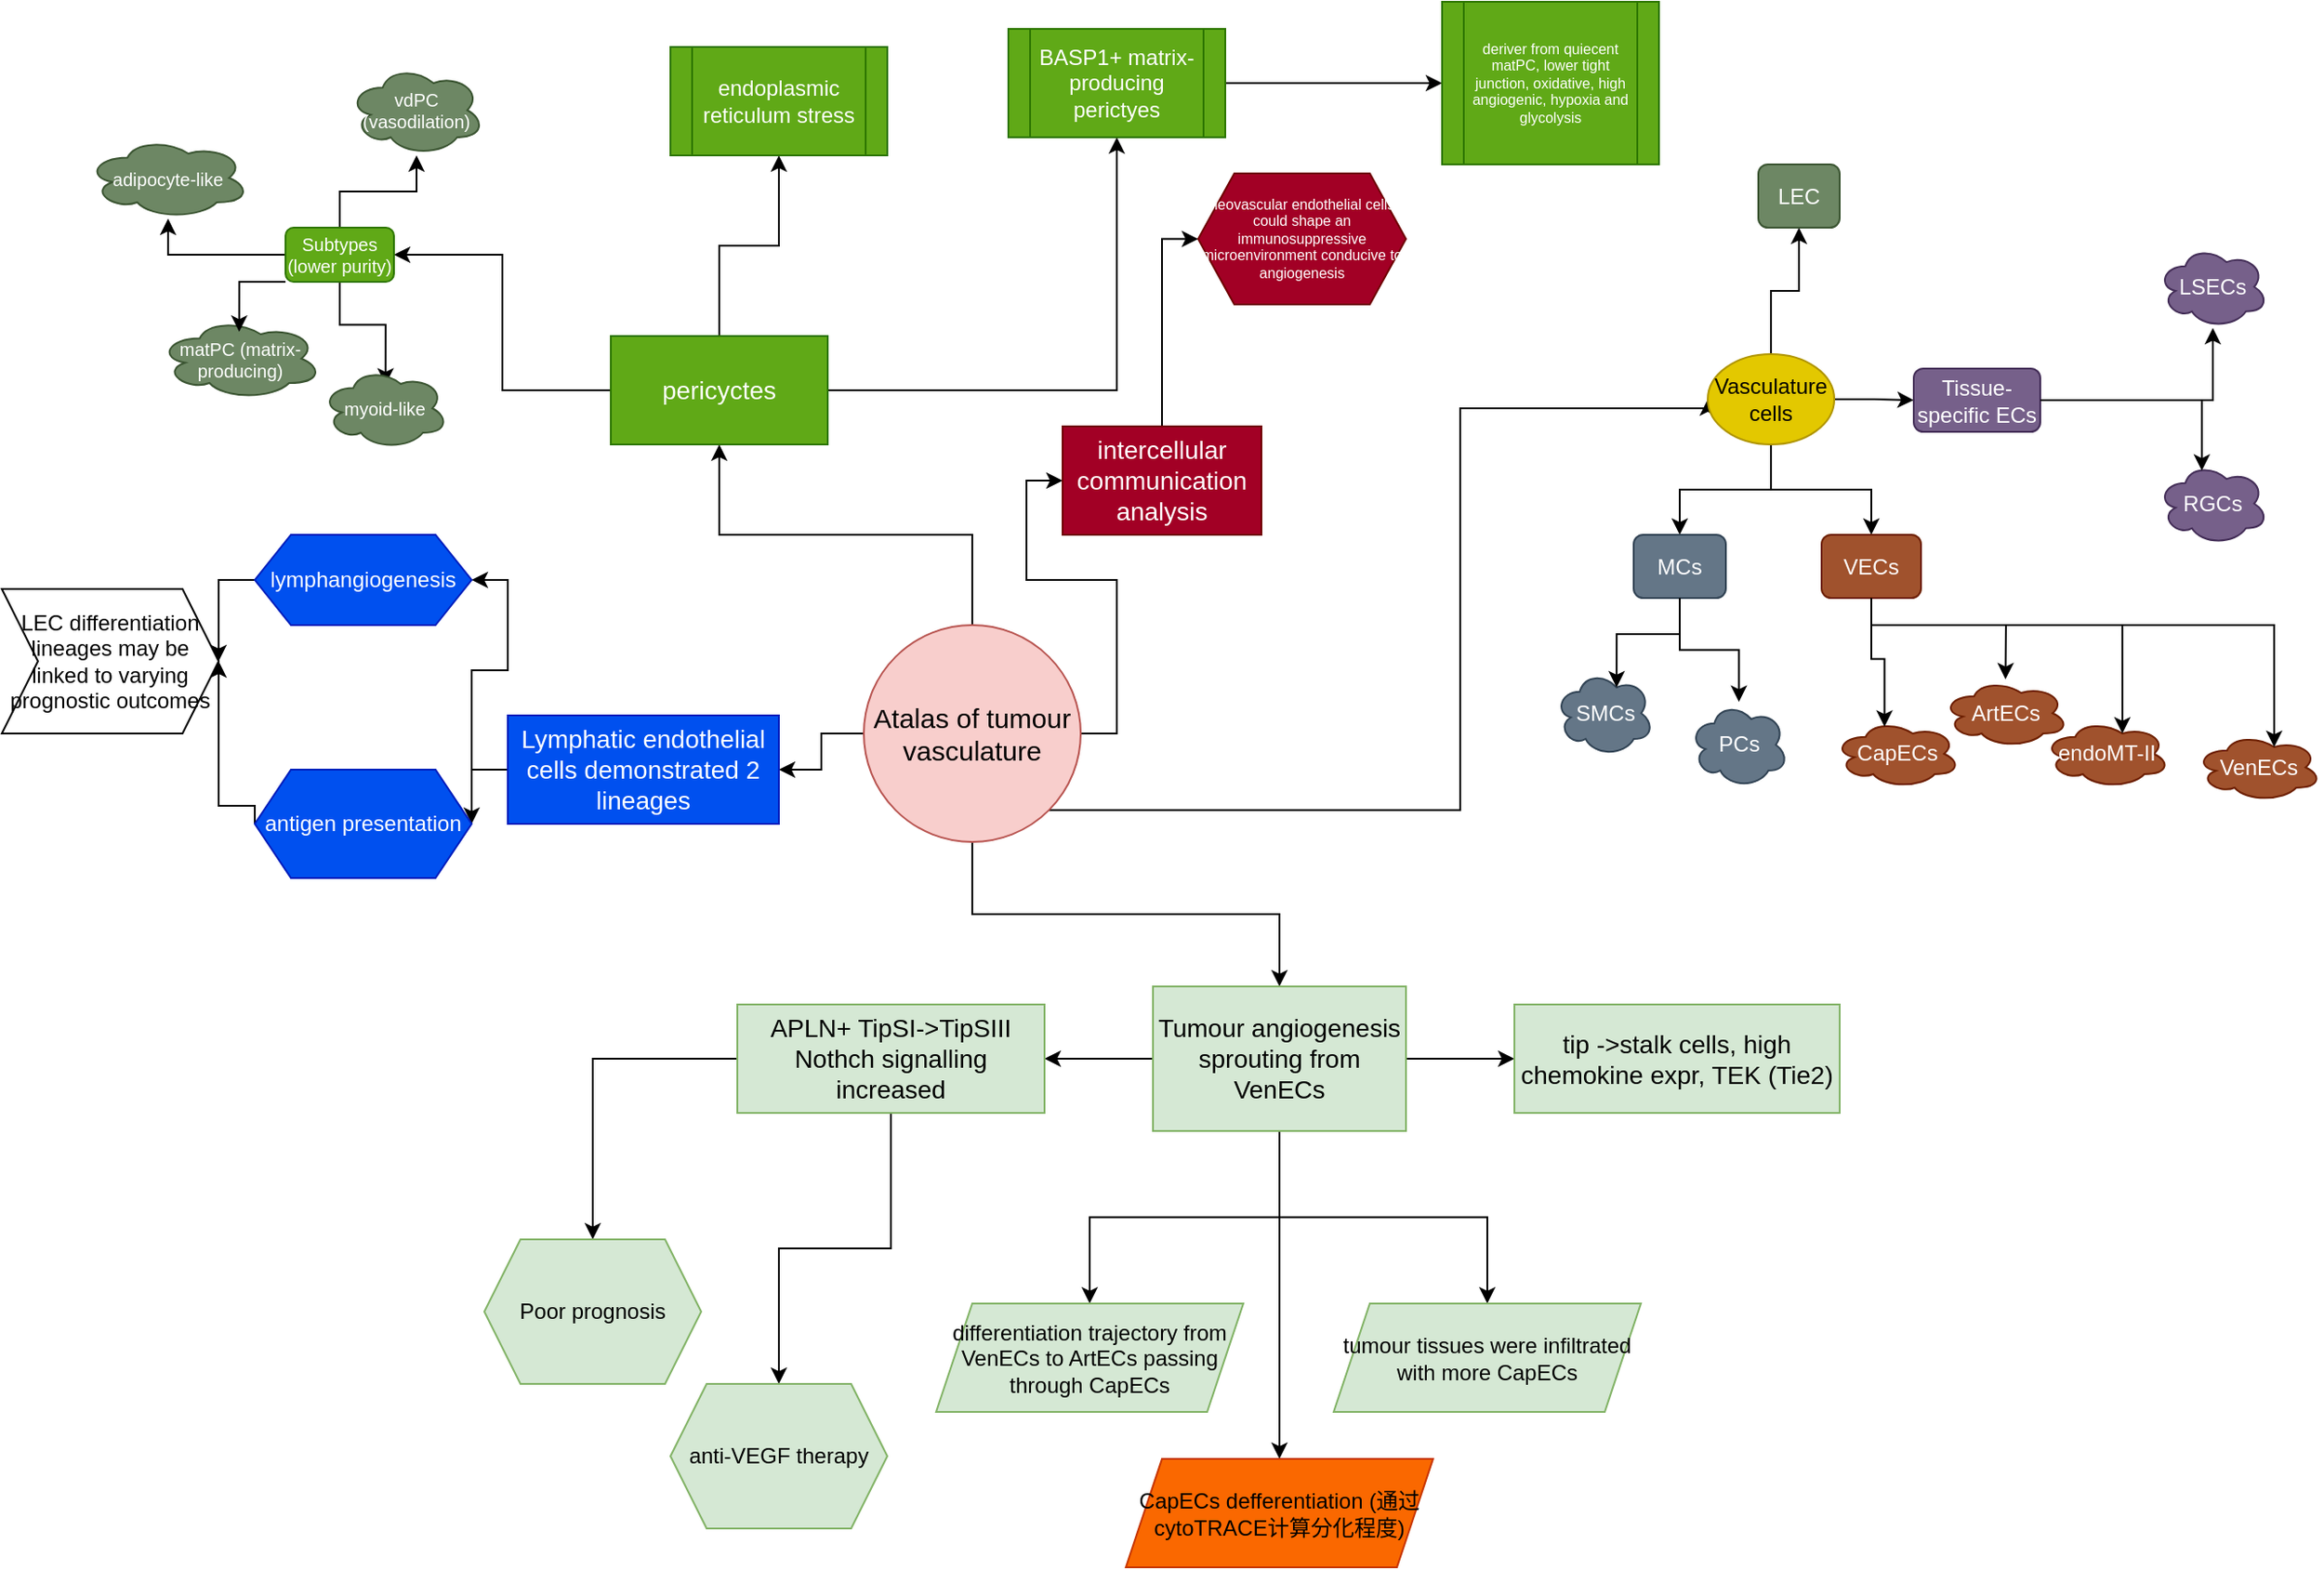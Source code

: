 <mxfile version="24.7.2" type="github">
  <diagram name="Page-1" id="jXeIIhK6Zi2_pmtL2Xjh">
    <mxGraphModel dx="2858" dy="2544" grid="1" gridSize="10" guides="1" tooltips="1" connect="1" arrows="1" fold="1" page="1" pageScale="1" pageWidth="827" pageHeight="1169" math="0" shadow="0">
      <root>
        <mxCell id="0" />
        <mxCell id="1" parent="0" />
        <mxCell id="BAq6Ku5tGrZ1LdkmCnmw-3" value="" style="edgeStyle=orthogonalEdgeStyle;rounded=0;orthogonalLoop=1;jettySize=auto;html=1;exitX=0.5;exitY=1;exitDx=0;exitDy=0;" edge="1" parent="1" source="BAq6Ku5tGrZ1LdkmCnmw-1" target="BAq6Ku5tGrZ1LdkmCnmw-2">
          <mxGeometry relative="1" as="geometry" />
        </mxCell>
        <mxCell id="BAq6Ku5tGrZ1LdkmCnmw-5" value="" style="edgeStyle=orthogonalEdgeStyle;rounded=0;orthogonalLoop=1;jettySize=auto;html=1;exitX=0;exitY=0.5;exitDx=0;exitDy=0;" edge="1" parent="1" source="BAq6Ku5tGrZ1LdkmCnmw-2" target="BAq6Ku5tGrZ1LdkmCnmw-4">
          <mxGeometry relative="1" as="geometry" />
        </mxCell>
        <mxCell id="BAq6Ku5tGrZ1LdkmCnmw-13" value="" style="edgeStyle=orthogonalEdgeStyle;rounded=0;orthogonalLoop=1;jettySize=auto;html=1;" edge="1" parent="1" source="BAq6Ku5tGrZ1LdkmCnmw-1" target="BAq6Ku5tGrZ1LdkmCnmw-12">
          <mxGeometry relative="1" as="geometry" />
        </mxCell>
        <mxCell id="BAq6Ku5tGrZ1LdkmCnmw-20" style="edgeStyle=orthogonalEdgeStyle;rounded=0;orthogonalLoop=1;jettySize=auto;html=1;exitX=1;exitY=0.5;exitDx=0;exitDy=0;entryX=0;entryY=0.5;entryDx=0;entryDy=0;" edge="1" parent="1" source="BAq6Ku5tGrZ1LdkmCnmw-1" target="BAq6Ku5tGrZ1LdkmCnmw-18">
          <mxGeometry relative="1" as="geometry" />
        </mxCell>
        <mxCell id="BAq6Ku5tGrZ1LdkmCnmw-22" style="edgeStyle=orthogonalEdgeStyle;rounded=0;orthogonalLoop=1;jettySize=auto;html=1;exitX=0.5;exitY=0;exitDx=0;exitDy=0;entryX=0.5;entryY=1;entryDx=0;entryDy=0;" edge="1" parent="1" source="BAq6Ku5tGrZ1LdkmCnmw-1" target="BAq6Ku5tGrZ1LdkmCnmw-21">
          <mxGeometry relative="1" as="geometry" />
        </mxCell>
        <mxCell id="BAq6Ku5tGrZ1LdkmCnmw-30" style="edgeStyle=orthogonalEdgeStyle;rounded=0;orthogonalLoop=1;jettySize=auto;html=1;exitX=1;exitY=1;exitDx=0;exitDy=0;entryX=0;entryY=0.5;entryDx=0;entryDy=0;" edge="1" parent="1" source="BAq6Ku5tGrZ1LdkmCnmw-1" target="BAq6Ku5tGrZ1LdkmCnmw-29">
          <mxGeometry relative="1" as="geometry">
            <Array as="points">
              <mxPoint x="790" y="642" />
              <mxPoint x="790" y="420" />
              <mxPoint x="927" y="420" />
            </Array>
          </mxGeometry>
        </mxCell>
        <mxCell id="BAq6Ku5tGrZ1LdkmCnmw-1" value="Atalas of tumour vasculature" style="ellipse;whiteSpace=wrap;html=1;aspect=fixed;fillColor=#f8cecc;strokeColor=#b85450;fontSize=15;" vertex="1" parent="1">
          <mxGeometry x="460" y="540" width="120" height="120" as="geometry" />
        </mxCell>
        <mxCell id="BAq6Ku5tGrZ1LdkmCnmw-61" value="" style="edgeStyle=orthogonalEdgeStyle;rounded=0;orthogonalLoop=1;jettySize=auto;html=1;" edge="1" parent="1" source="BAq6Ku5tGrZ1LdkmCnmw-2" target="BAq6Ku5tGrZ1LdkmCnmw-60">
          <mxGeometry relative="1" as="geometry" />
        </mxCell>
        <mxCell id="BAq6Ku5tGrZ1LdkmCnmw-63" style="edgeStyle=orthogonalEdgeStyle;rounded=0;orthogonalLoop=1;jettySize=auto;html=1;exitX=0.5;exitY=1;exitDx=0;exitDy=0;entryX=0.5;entryY=0;entryDx=0;entryDy=0;" edge="1" parent="1" source="BAq6Ku5tGrZ1LdkmCnmw-2" target="BAq6Ku5tGrZ1LdkmCnmw-62">
          <mxGeometry relative="1" as="geometry" />
        </mxCell>
        <mxCell id="BAq6Ku5tGrZ1LdkmCnmw-65" style="edgeStyle=orthogonalEdgeStyle;rounded=0;orthogonalLoop=1;jettySize=auto;html=1;exitX=0.5;exitY=1;exitDx=0;exitDy=0;" edge="1" parent="1" source="BAq6Ku5tGrZ1LdkmCnmw-2" target="BAq6Ku5tGrZ1LdkmCnmw-64">
          <mxGeometry relative="1" as="geometry" />
        </mxCell>
        <mxCell id="BAq6Ku5tGrZ1LdkmCnmw-70" style="edgeStyle=orthogonalEdgeStyle;rounded=0;orthogonalLoop=1;jettySize=auto;html=1;exitX=1;exitY=0.5;exitDx=0;exitDy=0;entryX=0;entryY=0.5;entryDx=0;entryDy=0;" edge="1" parent="1" source="BAq6Ku5tGrZ1LdkmCnmw-2" target="BAq6Ku5tGrZ1LdkmCnmw-6">
          <mxGeometry relative="1" as="geometry" />
        </mxCell>
        <mxCell id="BAq6Ku5tGrZ1LdkmCnmw-2" value="Tumour angiogenesis sprouting from VenECs" style="whiteSpace=wrap;html=1;fillColor=#d5e8d4;strokeColor=#82b366;fontSize=14;" vertex="1" parent="1">
          <mxGeometry x="620" y="740" width="140" height="80" as="geometry" />
        </mxCell>
        <mxCell id="BAq6Ku5tGrZ1LdkmCnmw-9" value="" style="edgeStyle=orthogonalEdgeStyle;rounded=0;orthogonalLoop=1;jettySize=auto;html=1;" edge="1" parent="1" source="BAq6Ku5tGrZ1LdkmCnmw-4" target="BAq6Ku5tGrZ1LdkmCnmw-8">
          <mxGeometry relative="1" as="geometry" />
        </mxCell>
        <mxCell id="BAq6Ku5tGrZ1LdkmCnmw-11" value="" style="edgeStyle=orthogonalEdgeStyle;rounded=0;orthogonalLoop=1;jettySize=auto;html=1;exitX=0.5;exitY=1;exitDx=0;exitDy=0;" edge="1" parent="1" source="BAq6Ku5tGrZ1LdkmCnmw-4" target="BAq6Ku5tGrZ1LdkmCnmw-10">
          <mxGeometry relative="1" as="geometry">
            <mxPoint x="400" y="400" as="sourcePoint" />
          </mxGeometry>
        </mxCell>
        <mxCell id="BAq6Ku5tGrZ1LdkmCnmw-4" value="APLN+ TipSI-&amp;gt;TipSIII Nothch signalling increased" style="whiteSpace=wrap;html=1;fillColor=#d5e8d4;strokeColor=#82b366;fontSize=14;" vertex="1" parent="1">
          <mxGeometry x="390" y="750" width="170" height="60" as="geometry" />
        </mxCell>
        <mxCell id="BAq6Ku5tGrZ1LdkmCnmw-6" value="tip -&amp;gt;stalk cells, high chemokine expr, TEK (Tie2)" style="whiteSpace=wrap;html=1;fillColor=#d5e8d4;strokeColor=#82b366;fontSize=14;" vertex="1" parent="1">
          <mxGeometry x="820" y="750" width="180" height="60" as="geometry" />
        </mxCell>
        <mxCell id="BAq6Ku5tGrZ1LdkmCnmw-8" value="Poor prognosis" style="shape=hexagon;perimeter=hexagonPerimeter2;whiteSpace=wrap;html=1;fixedSize=1;fillColor=#d5e8d4;strokeColor=#82b366;" vertex="1" parent="1">
          <mxGeometry x="250" y="880" width="120" height="80" as="geometry" />
        </mxCell>
        <mxCell id="BAq6Ku5tGrZ1LdkmCnmw-10" value="anti-VEGF therapy" style="shape=hexagon;perimeter=hexagonPerimeter2;whiteSpace=wrap;html=1;fixedSize=1;fillColor=#d5e8d4;strokeColor=#82b366;" vertex="1" parent="1">
          <mxGeometry x="353" y="960" width="120" height="80" as="geometry" />
        </mxCell>
        <mxCell id="BAq6Ku5tGrZ1LdkmCnmw-15" value="" style="edgeStyle=orthogonalEdgeStyle;rounded=0;orthogonalLoop=1;jettySize=auto;html=1;entryX=1;entryY=0.5;entryDx=0;entryDy=0;" edge="1" parent="1" source="BAq6Ku5tGrZ1LdkmCnmw-12" target="BAq6Ku5tGrZ1LdkmCnmw-14">
          <mxGeometry relative="1" as="geometry" />
        </mxCell>
        <mxCell id="BAq6Ku5tGrZ1LdkmCnmw-83" style="edgeStyle=orthogonalEdgeStyle;rounded=0;orthogonalLoop=1;jettySize=auto;html=1;exitX=0;exitY=0.5;exitDx=0;exitDy=0;entryX=1;entryY=0.5;entryDx=0;entryDy=0;" edge="1" parent="1" source="BAq6Ku5tGrZ1LdkmCnmw-12" target="BAq6Ku5tGrZ1LdkmCnmw-16">
          <mxGeometry relative="1" as="geometry" />
        </mxCell>
        <mxCell id="BAq6Ku5tGrZ1LdkmCnmw-12" value="Lymphatic endothelial cells demonstrated 2 lineages" style="whiteSpace=wrap;html=1;fillColor=#0050ef;strokeColor=#001DBC;fontColor=#ffffff;fontSize=14;" vertex="1" parent="1">
          <mxGeometry x="263" y="590" width="150" height="60" as="geometry" />
        </mxCell>
        <mxCell id="BAq6Ku5tGrZ1LdkmCnmw-69" style="edgeStyle=orthogonalEdgeStyle;rounded=0;orthogonalLoop=1;jettySize=auto;html=1;exitX=0;exitY=0.5;exitDx=0;exitDy=0;entryX=1;entryY=0.5;entryDx=0;entryDy=0;" edge="1" parent="1" source="BAq6Ku5tGrZ1LdkmCnmw-14" target="BAq6Ku5tGrZ1LdkmCnmw-66">
          <mxGeometry relative="1" as="geometry" />
        </mxCell>
        <mxCell id="BAq6Ku5tGrZ1LdkmCnmw-14" value="lymphangiogenesis" style="shape=hexagon;perimeter=hexagonPerimeter2;whiteSpace=wrap;html=1;fixedSize=1;fillColor=#0050ef;strokeColor=#001DBC;fontColor=#ffffff;" vertex="1" parent="1">
          <mxGeometry x="123" y="490" width="120" height="50" as="geometry" />
        </mxCell>
        <mxCell id="BAq6Ku5tGrZ1LdkmCnmw-68" style="edgeStyle=orthogonalEdgeStyle;rounded=0;orthogonalLoop=1;jettySize=auto;html=1;exitX=0;exitY=0.5;exitDx=0;exitDy=0;entryX=1;entryY=0.5;entryDx=0;entryDy=0;" edge="1" parent="1" source="BAq6Ku5tGrZ1LdkmCnmw-16" target="BAq6Ku5tGrZ1LdkmCnmw-66">
          <mxGeometry relative="1" as="geometry">
            <mxPoint x="103" y="570" as="targetPoint" />
            <Array as="points">
              <mxPoint x="103" y="640" />
            </Array>
          </mxGeometry>
        </mxCell>
        <mxCell id="BAq6Ku5tGrZ1LdkmCnmw-16" value="antigen presentation" style="shape=hexagon;perimeter=hexagonPerimeter2;whiteSpace=wrap;html=1;fixedSize=1;fillColor=#0050ef;strokeColor=#001DBC;fontColor=#ffffff;" vertex="1" parent="1">
          <mxGeometry x="123" y="620" width="120" height="60" as="geometry" />
        </mxCell>
        <mxCell id="BAq6Ku5tGrZ1LdkmCnmw-28" value="" style="edgeStyle=orthogonalEdgeStyle;rounded=0;orthogonalLoop=1;jettySize=auto;html=1;entryX=0;entryY=0.5;entryDx=0;entryDy=0;" edge="1" parent="1" source="BAq6Ku5tGrZ1LdkmCnmw-18" target="BAq6Ku5tGrZ1LdkmCnmw-27">
          <mxGeometry relative="1" as="geometry" />
        </mxCell>
        <mxCell id="BAq6Ku5tGrZ1LdkmCnmw-18" value="intercellular communication analysis" style="rounded=0;whiteSpace=wrap;html=1;fillColor=#a20025;fontColor=#ffffff;strokeColor=#6F0000;fontSize=14;" vertex="1" parent="1">
          <mxGeometry x="570" y="430" width="110" height="60" as="geometry" />
        </mxCell>
        <mxCell id="BAq6Ku5tGrZ1LdkmCnmw-24" value="" style="edgeStyle=orthogonalEdgeStyle;rounded=0;orthogonalLoop=1;jettySize=auto;html=1;" edge="1" parent="1" source="BAq6Ku5tGrZ1LdkmCnmw-21" target="BAq6Ku5tGrZ1LdkmCnmw-23">
          <mxGeometry relative="1" as="geometry" />
        </mxCell>
        <mxCell id="BAq6Ku5tGrZ1LdkmCnmw-26" value="" style="edgeStyle=orthogonalEdgeStyle;rounded=0;orthogonalLoop=1;jettySize=auto;html=1;" edge="1" parent="1" source="BAq6Ku5tGrZ1LdkmCnmw-21" target="BAq6Ku5tGrZ1LdkmCnmw-25">
          <mxGeometry relative="1" as="geometry" />
        </mxCell>
        <mxCell id="BAq6Ku5tGrZ1LdkmCnmw-72" style="edgeStyle=orthogonalEdgeStyle;rounded=0;orthogonalLoop=1;jettySize=auto;html=1;exitX=0;exitY=0.5;exitDx=0;exitDy=0;entryX=1;entryY=0.5;entryDx=0;entryDy=0;" edge="1" parent="1" source="BAq6Ku5tGrZ1LdkmCnmw-21" target="BAq6Ku5tGrZ1LdkmCnmw-71">
          <mxGeometry relative="1" as="geometry" />
        </mxCell>
        <mxCell id="BAq6Ku5tGrZ1LdkmCnmw-21" value="pericyctes" style="rounded=0;whiteSpace=wrap;html=1;fillColor=#60a917;fontColor=#ffffff;strokeColor=#2D7600;fontSize=14;" vertex="1" parent="1">
          <mxGeometry x="320" y="380" width="120" height="60" as="geometry" />
        </mxCell>
        <mxCell id="BAq6Ku5tGrZ1LdkmCnmw-23" value="endoplasmic reticulum stress" style="shape=process;whiteSpace=wrap;html=1;backgroundOutline=1;fillColor=#60a917;strokeColor=#2D7600;fontColor=#ffffff;rounded=0;" vertex="1" parent="1">
          <mxGeometry x="353" y="220" width="120" height="60" as="geometry" />
        </mxCell>
        <mxCell id="BAq6Ku5tGrZ1LdkmCnmw-82" value="" style="edgeStyle=orthogonalEdgeStyle;rounded=0;orthogonalLoop=1;jettySize=auto;html=1;" edge="1" parent="1" source="BAq6Ku5tGrZ1LdkmCnmw-25" target="BAq6Ku5tGrZ1LdkmCnmw-81">
          <mxGeometry relative="1" as="geometry" />
        </mxCell>
        <mxCell id="BAq6Ku5tGrZ1LdkmCnmw-25" value="BASP1+ matrix-producing perictyes" style="shape=process;whiteSpace=wrap;html=1;backgroundOutline=1;fillColor=#60a917;strokeColor=#2D7600;fontColor=#ffffff;rounded=0;" vertex="1" parent="1">
          <mxGeometry x="540" y="210" width="120" height="60" as="geometry" />
        </mxCell>
        <mxCell id="BAq6Ku5tGrZ1LdkmCnmw-27" value="neovascular endothelial cells could shape an immunosuppressive microenvironment conducive to angiogenesis" style="shape=hexagon;perimeter=hexagonPerimeter2;whiteSpace=wrap;html=1;fixedSize=1;fillColor=#a20025;strokeColor=#6F0000;fontColor=#ffffff;rounded=0;fontSize=8;" vertex="1" parent="1">
          <mxGeometry x="645" y="290" width="115" height="72.5" as="geometry" />
        </mxCell>
        <mxCell id="BAq6Ku5tGrZ1LdkmCnmw-32" value="" style="edgeStyle=orthogonalEdgeStyle;rounded=0;orthogonalLoop=1;jettySize=auto;html=1;exitX=0.5;exitY=1;exitDx=0;exitDy=0;" edge="1" parent="1" source="BAq6Ku5tGrZ1LdkmCnmw-29" target="BAq6Ku5tGrZ1LdkmCnmw-31">
          <mxGeometry relative="1" as="geometry" />
        </mxCell>
        <mxCell id="BAq6Ku5tGrZ1LdkmCnmw-34" value="" style="edgeStyle=orthogonalEdgeStyle;rounded=0;orthogonalLoop=1;jettySize=auto;html=1;" edge="1" parent="1" source="BAq6Ku5tGrZ1LdkmCnmw-29" target="BAq6Ku5tGrZ1LdkmCnmw-33">
          <mxGeometry relative="1" as="geometry" />
        </mxCell>
        <mxCell id="BAq6Ku5tGrZ1LdkmCnmw-36" value="" style="edgeStyle=orthogonalEdgeStyle;rounded=0;orthogonalLoop=1;jettySize=auto;html=1;" edge="1" parent="1" source="BAq6Ku5tGrZ1LdkmCnmw-29" target="BAq6Ku5tGrZ1LdkmCnmw-35">
          <mxGeometry relative="1" as="geometry" />
        </mxCell>
        <mxCell id="BAq6Ku5tGrZ1LdkmCnmw-39" style="edgeStyle=orthogonalEdgeStyle;rounded=0;orthogonalLoop=1;jettySize=auto;html=1;exitX=1;exitY=0.5;exitDx=0;exitDy=0;" edge="1" parent="1" source="BAq6Ku5tGrZ1LdkmCnmw-29" target="BAq6Ku5tGrZ1LdkmCnmw-37">
          <mxGeometry relative="1" as="geometry" />
        </mxCell>
        <mxCell id="BAq6Ku5tGrZ1LdkmCnmw-29" value="Vasculature cells" style="ellipse;whiteSpace=wrap;html=1;fillColor=#e3c800;fontColor=#000000;strokeColor=#B09500;" vertex="1" parent="1">
          <mxGeometry x="927" y="390" width="70" height="50" as="geometry" />
        </mxCell>
        <mxCell id="BAq6Ku5tGrZ1LdkmCnmw-45" value="" style="edgeStyle=orthogonalEdgeStyle;rounded=0;orthogonalLoop=1;jettySize=auto;html=1;exitX=0.5;exitY=1;exitDx=0;exitDy=0;" edge="1" parent="1" source="BAq6Ku5tGrZ1LdkmCnmw-31" target="BAq6Ku5tGrZ1LdkmCnmw-44">
          <mxGeometry relative="1" as="geometry">
            <Array as="points">
              <mxPoint x="1018" y="540" />
              <mxPoint x="1092" y="540" />
            </Array>
          </mxGeometry>
        </mxCell>
        <mxCell id="BAq6Ku5tGrZ1LdkmCnmw-31" value="VECs" style="rounded=1;whiteSpace=wrap;html=1;fillColor=#a0522d;strokeColor=#6D1F00;fontColor=#ffffff;" vertex="1" parent="1">
          <mxGeometry x="990" y="490" width="55" height="35" as="geometry" />
        </mxCell>
        <mxCell id="BAq6Ku5tGrZ1LdkmCnmw-53" value="" style="edgeStyle=orthogonalEdgeStyle;rounded=0;orthogonalLoop=1;jettySize=auto;html=1;" edge="1" parent="1" source="BAq6Ku5tGrZ1LdkmCnmw-33" target="BAq6Ku5tGrZ1LdkmCnmw-52">
          <mxGeometry relative="1" as="geometry" />
        </mxCell>
        <mxCell id="BAq6Ku5tGrZ1LdkmCnmw-33" value="MCs" style="rounded=1;whiteSpace=wrap;html=1;fillColor=#647687;strokeColor=#314354;fontColor=#ffffff;" vertex="1" parent="1">
          <mxGeometry x="886" y="490" width="51" height="35" as="geometry" />
        </mxCell>
        <mxCell id="BAq6Ku5tGrZ1LdkmCnmw-35" value="LEC" style="rounded=1;whiteSpace=wrap;html=1;fillColor=#6d8764;strokeColor=#3A5431;fontColor=#ffffff;" vertex="1" parent="1">
          <mxGeometry x="955" y="285" width="45" height="35" as="geometry" />
        </mxCell>
        <mxCell id="BAq6Ku5tGrZ1LdkmCnmw-41" value="" style="edgeStyle=orthogonalEdgeStyle;rounded=0;orthogonalLoop=1;jettySize=auto;html=1;" edge="1" parent="1" source="BAq6Ku5tGrZ1LdkmCnmw-37" target="BAq6Ku5tGrZ1LdkmCnmw-40">
          <mxGeometry relative="1" as="geometry" />
        </mxCell>
        <mxCell id="BAq6Ku5tGrZ1LdkmCnmw-37" value="Tissue-specific ECs" style="rounded=1;whiteSpace=wrap;html=1;fillColor=#76608a;fontColor=#ffffff;strokeColor=#432D57;" vertex="1" parent="1">
          <mxGeometry x="1041" y="398" width="70" height="35" as="geometry" />
        </mxCell>
        <mxCell id="BAq6Ku5tGrZ1LdkmCnmw-40" value="LSECs" style="ellipse;shape=cloud;whiteSpace=wrap;html=1;fillColor=#76608a;strokeColor=#432D57;fontColor=#ffffff;rounded=1;" vertex="1" parent="1">
          <mxGeometry x="1176" y="330" width="61" height="45.5" as="geometry" />
        </mxCell>
        <mxCell id="BAq6Ku5tGrZ1LdkmCnmw-42" value="RGCs" style="ellipse;shape=cloud;whiteSpace=wrap;html=1;fillColor=#76608a;strokeColor=#432D57;fontColor=#ffffff;rounded=1;" vertex="1" parent="1">
          <mxGeometry x="1176" y="450" width="61" height="45.5" as="geometry" />
        </mxCell>
        <mxCell id="BAq6Ku5tGrZ1LdkmCnmw-43" style="edgeStyle=orthogonalEdgeStyle;rounded=0;orthogonalLoop=1;jettySize=auto;html=1;exitX=1;exitY=0.5;exitDx=0;exitDy=0;entryX=0.4;entryY=0.1;entryDx=0;entryDy=0;entryPerimeter=0;" edge="1" parent="1" source="BAq6Ku5tGrZ1LdkmCnmw-37" target="BAq6Ku5tGrZ1LdkmCnmw-42">
          <mxGeometry relative="1" as="geometry" />
        </mxCell>
        <mxCell id="BAq6Ku5tGrZ1LdkmCnmw-44" value="Art&lt;span style=&quot;color: rgba(0, 0, 0, 0); font-family: monospace; font-size: 0px; text-align: start; text-wrap: nowrap;&quot;&gt;%3CmxGraphModel%3E%3Croot%3E%3CmxCell%20id%3D%220%22%2F%3E%3CmxCell%20id%3D%221%22%20parent%3D%220%22%2F%3E%3CmxCell%20id%3D%222%22%20value%3D%22CapECs%26lt%3Bspan%20style%3D%26quot%3Bcolor%3A%20rgba(0%2C%200%2C%200%2C%200)%3B%20font-family%3A%20monospace%3B%20font-size%3A%200px%3B%20text-align%3A%20start%3B%20text-wrap%3A%20nowrap%3B%26quot%3B%26gt%3B%253CmxGraphModel%253E%253Croot%253E%253CmxCell%2520id%253D%25220%2522%252F%253E%253CmxCell%2520id%253D%25221%2522%2520parent%253D%25220%2522%252F%253E%253CmxCell%2520id%253D%25222%2522%2520value%253D%2522RGCs%2522%2520style%253D%2522ellipse%253Bshape%253Dcloud%253BwhiteSpace%253Dwrap%253Bhtml%253D1%253BfillColor%253D%252376608a%253BstrokeColor%253D%2523432D57%253BfontColor%253D%2523ffffff%253Brounded%253D1%253B%2522%2520vertex%253D%25221%2522%2520parent%253D%25221%2522%253E%253CmxGeometry%2520x%253D%25221259%2522%2520y%253D%2522890%2522%2520width%253D%252261%2522%2520height%253D%252245.5%2522%2520as%253D%2522geometry%2522%252F%253E%253C%252FmxCell%253E%253C%252Froot%253E%253C%252FmxGraphModel%253E%26lt%3B%2Fspan%26gt%3B%22%20style%3D%22ellipse%3Bshape%3Dcloud%3BwhiteSpace%3Dwrap%3Bhtml%3D1%3BfillColor%3D%23a0522d%3BstrokeColor%3D%236D1F00%3BfontColor%3D%23ffffff%3Brounded%3D1%3B%22%20vertex%3D%221%22%20parent%3D%221%22%3E%3CmxGeometry%20x%3D%221050.5%22%20y%3D%221062.5%22%20width%3D%2269.5%22%20height%3D%2237.5%22%20as%3D%22geometry%22%2F%3E%3C%2FmxCell%3E%3C%2Froot%3E%3C%2FmxGraphModel%3E&lt;/span&gt;ECs&lt;span style=&quot;color: rgba(0, 0, 0, 0); font-family: monospace; font-size: 0px; text-align: start; text-wrap: nowrap;&quot;&gt;%3CmxGraphModel%3E%3Croot%3E%3CmxCell%20id%3D%220%22%2F%3E%3CmxCell%20id%3D%221%22%20parent%3D%220%22%2F%3E%3CmxCell%20id%3D%222%22%20value%3D%22RGCs%22%20style%3D%22ellipse%3Bshape%3Dcloud%3BwhiteSpace%3Dwrap%3Bhtml%3D1%3BfillColor%3D%2376608a%3BstrokeColor%3D%23432D57%3BfontColor%3D%23ffffff%3Brounded%3D1%3B%22%20vertex%3D%221%22%20parent%3D%221%22%3E%3CmxGeometry%20x%3D%221259%22%20y%3D%22890%22%20width%3D%2261%22%20height%3D%2245.5%22%20as%3D%22geometry%22%2F%3E%3C%2FmxCell%3E%3C%2Froot%3E%3C%2FmxGraphModel%3E&lt;/span&gt;" style="ellipse;shape=cloud;whiteSpace=wrap;html=1;fillColor=#a0522d;strokeColor=#6D1F00;fontColor=#ffffff;rounded=1;" vertex="1" parent="1">
          <mxGeometry x="1057" y="570" width="69.5" height="37.5" as="geometry" />
        </mxCell>
        <mxCell id="BAq6Ku5tGrZ1LdkmCnmw-46" value="CapECs&lt;span style=&quot;color: rgba(0, 0, 0, 0); font-family: monospace; font-size: 0px; text-align: start; text-wrap: nowrap;&quot;&gt;%3CmxGraphModel%3E%3Croot%3E%3CmxCell%20id%3D%220%22%2F%3E%3CmxCell%20id%3D%221%22%20parent%3D%220%22%2F%3E%3CmxCell%20id%3D%222%22%20value%3D%22RGCs%22%20style%3D%22ellipse%3Bshape%3Dcloud%3BwhiteSpace%3Dwrap%3Bhtml%3D1%3BfillColor%3D%2376608a%3BstrokeColor%3D%23432D57%3BfontColor%3D%23ffffff%3Brounded%3D1%3B%22%20vertex%3D%221%22%20parent%3D%221%22%3E%3CmxGeometry%20x%3D%221259%22%20y%3D%22890%22%20width%3D%2261%22%20height%3D%2245.5%22%20as%3D%22geometry%22%2F%3E%3C%2FmxCell%3E%3C%2Froot%3E%3C%2FmxGraphModel%3E&lt;/span&gt;" style="ellipse;shape=cloud;whiteSpace=wrap;html=1;fillColor=#a0522d;strokeColor=#6D1F00;fontColor=#ffffff;rounded=1;" vertex="1" parent="1">
          <mxGeometry x="997" y="592.5" width="69.5" height="37.5" as="geometry" />
        </mxCell>
        <mxCell id="BAq6Ku5tGrZ1LdkmCnmw-47" value="VenECs&lt;span style=&quot;color: rgba(0, 0, 0, 0); font-family: monospace; font-size: 0px; text-align: start; text-wrap: nowrap;&quot;&gt;%3CmxGraphModel%3E%3Croot%3E%3CmxCell%20id%3D%220%22%2F%3E%3CmxCell%20id%3D%221%22%20parent%3D%220%22%2F%3E%3CmxCell%20id%3D%222%22%20value%3D%22RGCs%22%20style%3D%22ellipse%3Bshape%3Dcloud%3BwhiteSpace%3Dwrap%3Bhtml%3D1%3BfillColor%3D%2376608a%3BstrokeColor%3D%23432D57%3BfontColor%3D%23ffffff%3Brounded%3D1%3B%22%20vertex%3D%221%22%20parent%3D%221%22%3E%3CmxGeometry%20x%3D%221259%22%20y%3D%22890%22%20width%3D%2261%22%20height%3D%2245.5%22%20as%3D%22geometry%22%2F%3E%3C%2FmxCell%3E%3C%2Froot%3E%3C%2FmxGraphModel%3E&lt;/span&gt;" style="ellipse;shape=cloud;whiteSpace=wrap;html=1;fillColor=#a0522d;strokeColor=#6D1F00;fontColor=#ffffff;rounded=1;" vertex="1" parent="1">
          <mxGeometry x="1197" y="600" width="69.5" height="37.5" as="geometry" />
        </mxCell>
        <mxCell id="BAq6Ku5tGrZ1LdkmCnmw-48" value="endoMT-II" style="ellipse;shape=cloud;whiteSpace=wrap;html=1;fillColor=#a0522d;strokeColor=#6D1F00;fontColor=#ffffff;rounded=1;" vertex="1" parent="1">
          <mxGeometry x="1113" y="592.5" width="69.5" height="37.5" as="geometry" />
        </mxCell>
        <mxCell id="BAq6Ku5tGrZ1LdkmCnmw-49" style="edgeStyle=orthogonalEdgeStyle;rounded=0;orthogonalLoop=1;jettySize=auto;html=1;exitX=0.5;exitY=1;exitDx=0;exitDy=0;entryX=0.625;entryY=0.2;entryDx=0;entryDy=0;entryPerimeter=0;" edge="1" parent="1" source="BAq6Ku5tGrZ1LdkmCnmw-31" target="BAq6Ku5tGrZ1LdkmCnmw-48">
          <mxGeometry relative="1" as="geometry">
            <Array as="points">
              <mxPoint x="1018" y="540" />
              <mxPoint x="1156" y="540" />
            </Array>
          </mxGeometry>
        </mxCell>
        <mxCell id="BAq6Ku5tGrZ1LdkmCnmw-50" style="edgeStyle=orthogonalEdgeStyle;rounded=0;orthogonalLoop=1;jettySize=auto;html=1;exitX=0.5;exitY=1;exitDx=0;exitDy=0;entryX=0.4;entryY=0.1;entryDx=0;entryDy=0;entryPerimeter=0;" edge="1" parent="1" source="BAq6Ku5tGrZ1LdkmCnmw-31" target="BAq6Ku5tGrZ1LdkmCnmw-46">
          <mxGeometry relative="1" as="geometry" />
        </mxCell>
        <mxCell id="BAq6Ku5tGrZ1LdkmCnmw-51" style="edgeStyle=orthogonalEdgeStyle;rounded=0;orthogonalLoop=1;jettySize=auto;html=1;exitX=0.5;exitY=1;exitDx=0;exitDy=0;entryX=0.625;entryY=0.2;entryDx=0;entryDy=0;entryPerimeter=0;" edge="1" parent="1" source="BAq6Ku5tGrZ1LdkmCnmw-31" target="BAq6Ku5tGrZ1LdkmCnmw-47">
          <mxGeometry relative="1" as="geometry">
            <Array as="points">
              <mxPoint x="1018" y="540" />
              <mxPoint x="1240" y="540" />
            </Array>
          </mxGeometry>
        </mxCell>
        <mxCell id="BAq6Ku5tGrZ1LdkmCnmw-52" value="PCs" style="ellipse;shape=cloud;whiteSpace=wrap;html=1;fillColor=#647687;strokeColor=#314354;fontColor=#ffffff;rounded=1;" vertex="1" parent="1">
          <mxGeometry x="917" y="582.5" width="54.5" height="47.5" as="geometry" />
        </mxCell>
        <mxCell id="BAq6Ku5tGrZ1LdkmCnmw-54" value="SMCs" style="ellipse;shape=cloud;whiteSpace=wrap;html=1;fillColor=#647687;strokeColor=#314354;fontColor=#ffffff;rounded=1;" vertex="1" parent="1">
          <mxGeometry x="842.5" y="565" width="54.5" height="47.5" as="geometry" />
        </mxCell>
        <mxCell id="BAq6Ku5tGrZ1LdkmCnmw-55" style="edgeStyle=orthogonalEdgeStyle;rounded=0;orthogonalLoop=1;jettySize=auto;html=1;exitX=0.5;exitY=1;exitDx=0;exitDy=0;entryX=0.625;entryY=0.2;entryDx=0;entryDy=0;entryPerimeter=0;" edge="1" parent="1" source="BAq6Ku5tGrZ1LdkmCnmw-33" target="BAq6Ku5tGrZ1LdkmCnmw-54">
          <mxGeometry relative="1" as="geometry" />
        </mxCell>
        <mxCell id="BAq6Ku5tGrZ1LdkmCnmw-60" value="tumour tissues were infiltrated with more CapECs" style="shape=parallelogram;perimeter=parallelogramPerimeter;whiteSpace=wrap;html=1;fixedSize=1;fontSize=12;fillColor=#d5e8d4;strokeColor=#82b366;" vertex="1" parent="1">
          <mxGeometry x="720" y="915.5" width="170" height="60" as="geometry" />
        </mxCell>
        <mxCell id="BAq6Ku5tGrZ1LdkmCnmw-62" value="differentiation trajectory from VenECs to ArtECs passing through CapECs" style="shape=parallelogram;perimeter=parallelogramPerimeter;whiteSpace=wrap;html=1;fixedSize=1;fontSize=12;fillColor=#d5e8d4;strokeColor=#82b366;" vertex="1" parent="1">
          <mxGeometry x="500" y="915.5" width="170" height="60" as="geometry" />
        </mxCell>
        <mxCell id="BAq6Ku5tGrZ1LdkmCnmw-64" value="CapECs defferentiation (通过cytoTRACE计算分化程度)" style="shape=parallelogram;perimeter=parallelogramPerimeter;whiteSpace=wrap;html=1;fixedSize=1;fontSize=12;fillColor=#fa6800;strokeColor=#C73500;fontColor=#000000;" vertex="1" parent="1">
          <mxGeometry x="605" y="1001.5" width="170" height="60" as="geometry" />
        </mxCell>
        <mxCell id="BAq6Ku5tGrZ1LdkmCnmw-66" value="LEC differentiation lineages may be linked to varying prognostic outcomes" style="shape=step;perimeter=stepPerimeter;whiteSpace=wrap;html=1;fixedSize=1;" vertex="1" parent="1">
          <mxGeometry x="-17" y="520" width="120" height="80" as="geometry" />
        </mxCell>
        <mxCell id="BAq6Ku5tGrZ1LdkmCnmw-74" value="" style="edgeStyle=orthogonalEdgeStyle;rounded=0;orthogonalLoop=1;jettySize=auto;html=1;" edge="1" parent="1" source="BAq6Ku5tGrZ1LdkmCnmw-71" target="BAq6Ku5tGrZ1LdkmCnmw-73">
          <mxGeometry relative="1" as="geometry" />
        </mxCell>
        <mxCell id="BAq6Ku5tGrZ1LdkmCnmw-76" value="" style="edgeStyle=orthogonalEdgeStyle;rounded=0;orthogonalLoop=1;jettySize=auto;html=1;" edge="1" parent="1" source="BAq6Ku5tGrZ1LdkmCnmw-71" target="BAq6Ku5tGrZ1LdkmCnmw-75">
          <mxGeometry relative="1" as="geometry" />
        </mxCell>
        <mxCell id="BAq6Ku5tGrZ1LdkmCnmw-78" value="" style="edgeStyle=orthogonalEdgeStyle;rounded=0;orthogonalLoop=1;jettySize=auto;html=1;entryX=0.505;entryY=0.207;entryDx=0;entryDy=0;entryPerimeter=0;" edge="1" parent="1" source="BAq6Ku5tGrZ1LdkmCnmw-71" target="BAq6Ku5tGrZ1LdkmCnmw-77">
          <mxGeometry relative="1" as="geometry" />
        </mxCell>
        <mxCell id="BAq6Ku5tGrZ1LdkmCnmw-71" value="Subtypes (lower purity)" style="rounded=1;whiteSpace=wrap;html=1;fillColor=#60a917;fontColor=#ffffff;strokeColor=#2D7600;fontSize=10;" vertex="1" parent="1">
          <mxGeometry x="140" y="320" width="60" height="30" as="geometry" />
        </mxCell>
        <mxCell id="BAq6Ku5tGrZ1LdkmCnmw-73" value="vdPC (vasodilation)" style="ellipse;shape=cloud;whiteSpace=wrap;html=1;fillColor=#6d8764;strokeColor=#3A5431;fontColor=#ffffff;rounded=1;fontSize=10;" vertex="1" parent="1">
          <mxGeometry x="175" y="230" width="75" height="50" as="geometry" />
        </mxCell>
        <mxCell id="BAq6Ku5tGrZ1LdkmCnmw-75" value="adipocyte-like" style="ellipse;shape=cloud;whiteSpace=wrap;html=1;fontSize=10;fillColor=#6d8764;strokeColor=#3A5431;fontColor=#ffffff;rounded=1;" vertex="1" parent="1">
          <mxGeometry x="30" y="270" width="90" height="45" as="geometry" />
        </mxCell>
        <mxCell id="BAq6Ku5tGrZ1LdkmCnmw-77" value="myoid-like" style="ellipse;shape=cloud;whiteSpace=wrap;html=1;fontSize=10;fillColor=#6d8764;strokeColor=#3A5431;fontColor=#ffffff;rounded=1;" vertex="1" parent="1">
          <mxGeometry x="160" y="397.5" width="70" height="45" as="geometry" />
        </mxCell>
        <mxCell id="BAq6Ku5tGrZ1LdkmCnmw-79" value="matPC (matrix-producing)" style="ellipse;shape=cloud;whiteSpace=wrap;html=1;fontSize=10;fillColor=#6d8764;strokeColor=#3A5431;fontColor=#ffffff;rounded=1;" vertex="1" parent="1">
          <mxGeometry x="70" y="370" width="90" height="45" as="geometry" />
        </mxCell>
        <mxCell id="BAq6Ku5tGrZ1LdkmCnmw-80" style="edgeStyle=orthogonalEdgeStyle;rounded=0;orthogonalLoop=1;jettySize=auto;html=1;exitX=0;exitY=1;exitDx=0;exitDy=0;entryX=0.493;entryY=0.17;entryDx=0;entryDy=0;entryPerimeter=0;" edge="1" parent="1" source="BAq6Ku5tGrZ1LdkmCnmw-71" target="BAq6Ku5tGrZ1LdkmCnmw-79">
          <mxGeometry relative="1" as="geometry" />
        </mxCell>
        <mxCell id="BAq6Ku5tGrZ1LdkmCnmw-81" value="deriver from quiecent matPC, lower tight junction, oxidative, high angiogenic, hypoxia and glycolysis" style="shape=process;whiteSpace=wrap;html=1;backgroundOutline=1;fillColor=#60a917;strokeColor=#2D7600;fontColor=#ffffff;rounded=0;fontSize=8;" vertex="1" parent="1">
          <mxGeometry x="780" y="195" width="120" height="90" as="geometry" />
        </mxCell>
      </root>
    </mxGraphModel>
  </diagram>
</mxfile>
